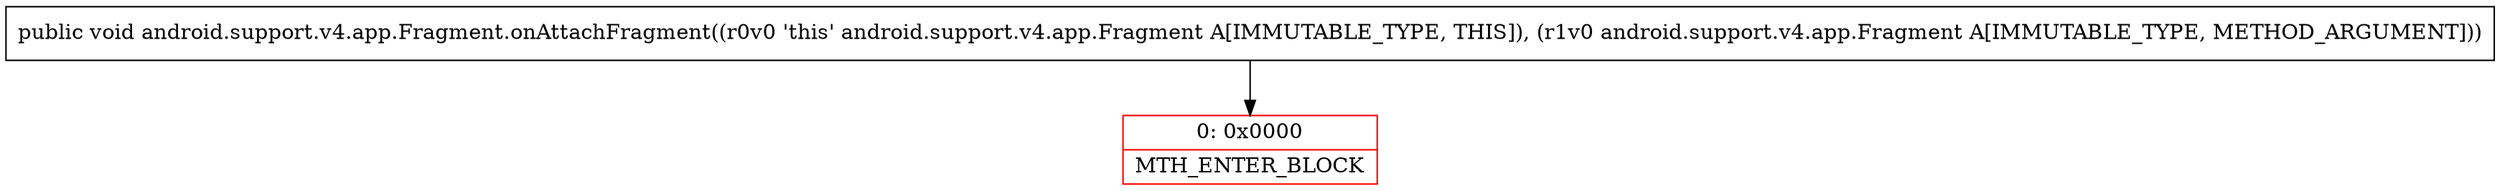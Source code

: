 digraph "CFG forandroid.support.v4.app.Fragment.onAttachFragment(Landroid\/support\/v4\/app\/Fragment;)V" {
subgraph cluster_Region_1502426991 {
label = "R(0)";
node [shape=record,color=blue];
}
Node_0 [shape=record,color=red,label="{0\:\ 0x0000|MTH_ENTER_BLOCK\l}"];
MethodNode[shape=record,label="{public void android.support.v4.app.Fragment.onAttachFragment((r0v0 'this' android.support.v4.app.Fragment A[IMMUTABLE_TYPE, THIS]), (r1v0 android.support.v4.app.Fragment A[IMMUTABLE_TYPE, METHOD_ARGUMENT])) }"];
MethodNode -> Node_0;
}

